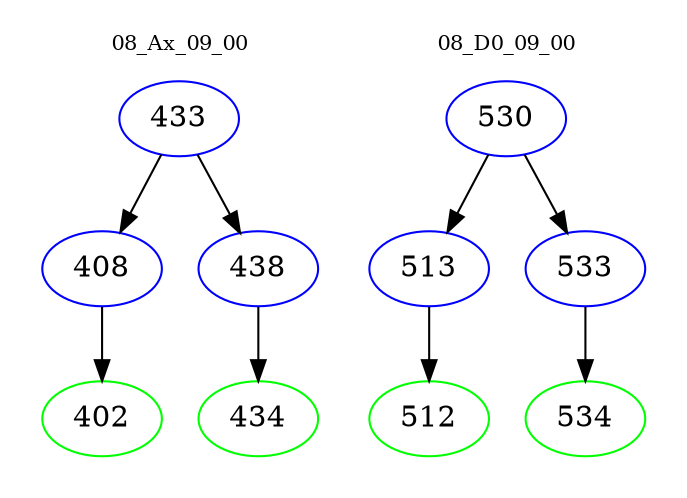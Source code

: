 digraph{
subgraph cluster_0 {
color = white
label = "08_Ax_09_00";
fontsize=10;
T0_433 [label="433", color="blue"]
T0_433 -> T0_408 [color="black"]
T0_408 [label="408", color="blue"]
T0_408 -> T0_402 [color="black"]
T0_402 [label="402", color="green"]
T0_433 -> T0_438 [color="black"]
T0_438 [label="438", color="blue"]
T0_438 -> T0_434 [color="black"]
T0_434 [label="434", color="green"]
}
subgraph cluster_1 {
color = white
label = "08_D0_09_00";
fontsize=10;
T1_530 [label="530", color="blue"]
T1_530 -> T1_513 [color="black"]
T1_513 [label="513", color="blue"]
T1_513 -> T1_512 [color="black"]
T1_512 [label="512", color="green"]
T1_530 -> T1_533 [color="black"]
T1_533 [label="533", color="blue"]
T1_533 -> T1_534 [color="black"]
T1_534 [label="534", color="green"]
}
}
